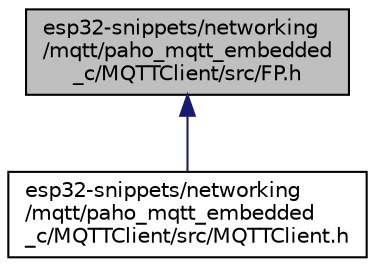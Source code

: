 digraph "esp32-snippets/networking/mqtt/paho_mqtt_embedded_c/MQTTClient/src/FP.h"
{
  edge [fontname="Helvetica",fontsize="10",labelfontname="Helvetica",labelfontsize="10"];
  node [fontname="Helvetica",fontsize="10",shape=record];
  Node1 [label="esp32-snippets/networking\l/mqtt/paho_mqtt_embedded\l_c/MQTTClient/src/FP.h",height=0.2,width=0.4,color="black", fillcolor="grey75", style="filled", fontcolor="black"];
  Node1 -> Node2 [dir="back",color="midnightblue",fontsize="10",style="solid",fontname="Helvetica"];
  Node2 [label="esp32-snippets/networking\l/mqtt/paho_mqtt_embedded\l_c/MQTTClient/src/MQTTClient.h",height=0.2,width=0.4,color="black", fillcolor="white", style="filled",URL="$src_2_m_q_t_t_client_8h.html"];
}
